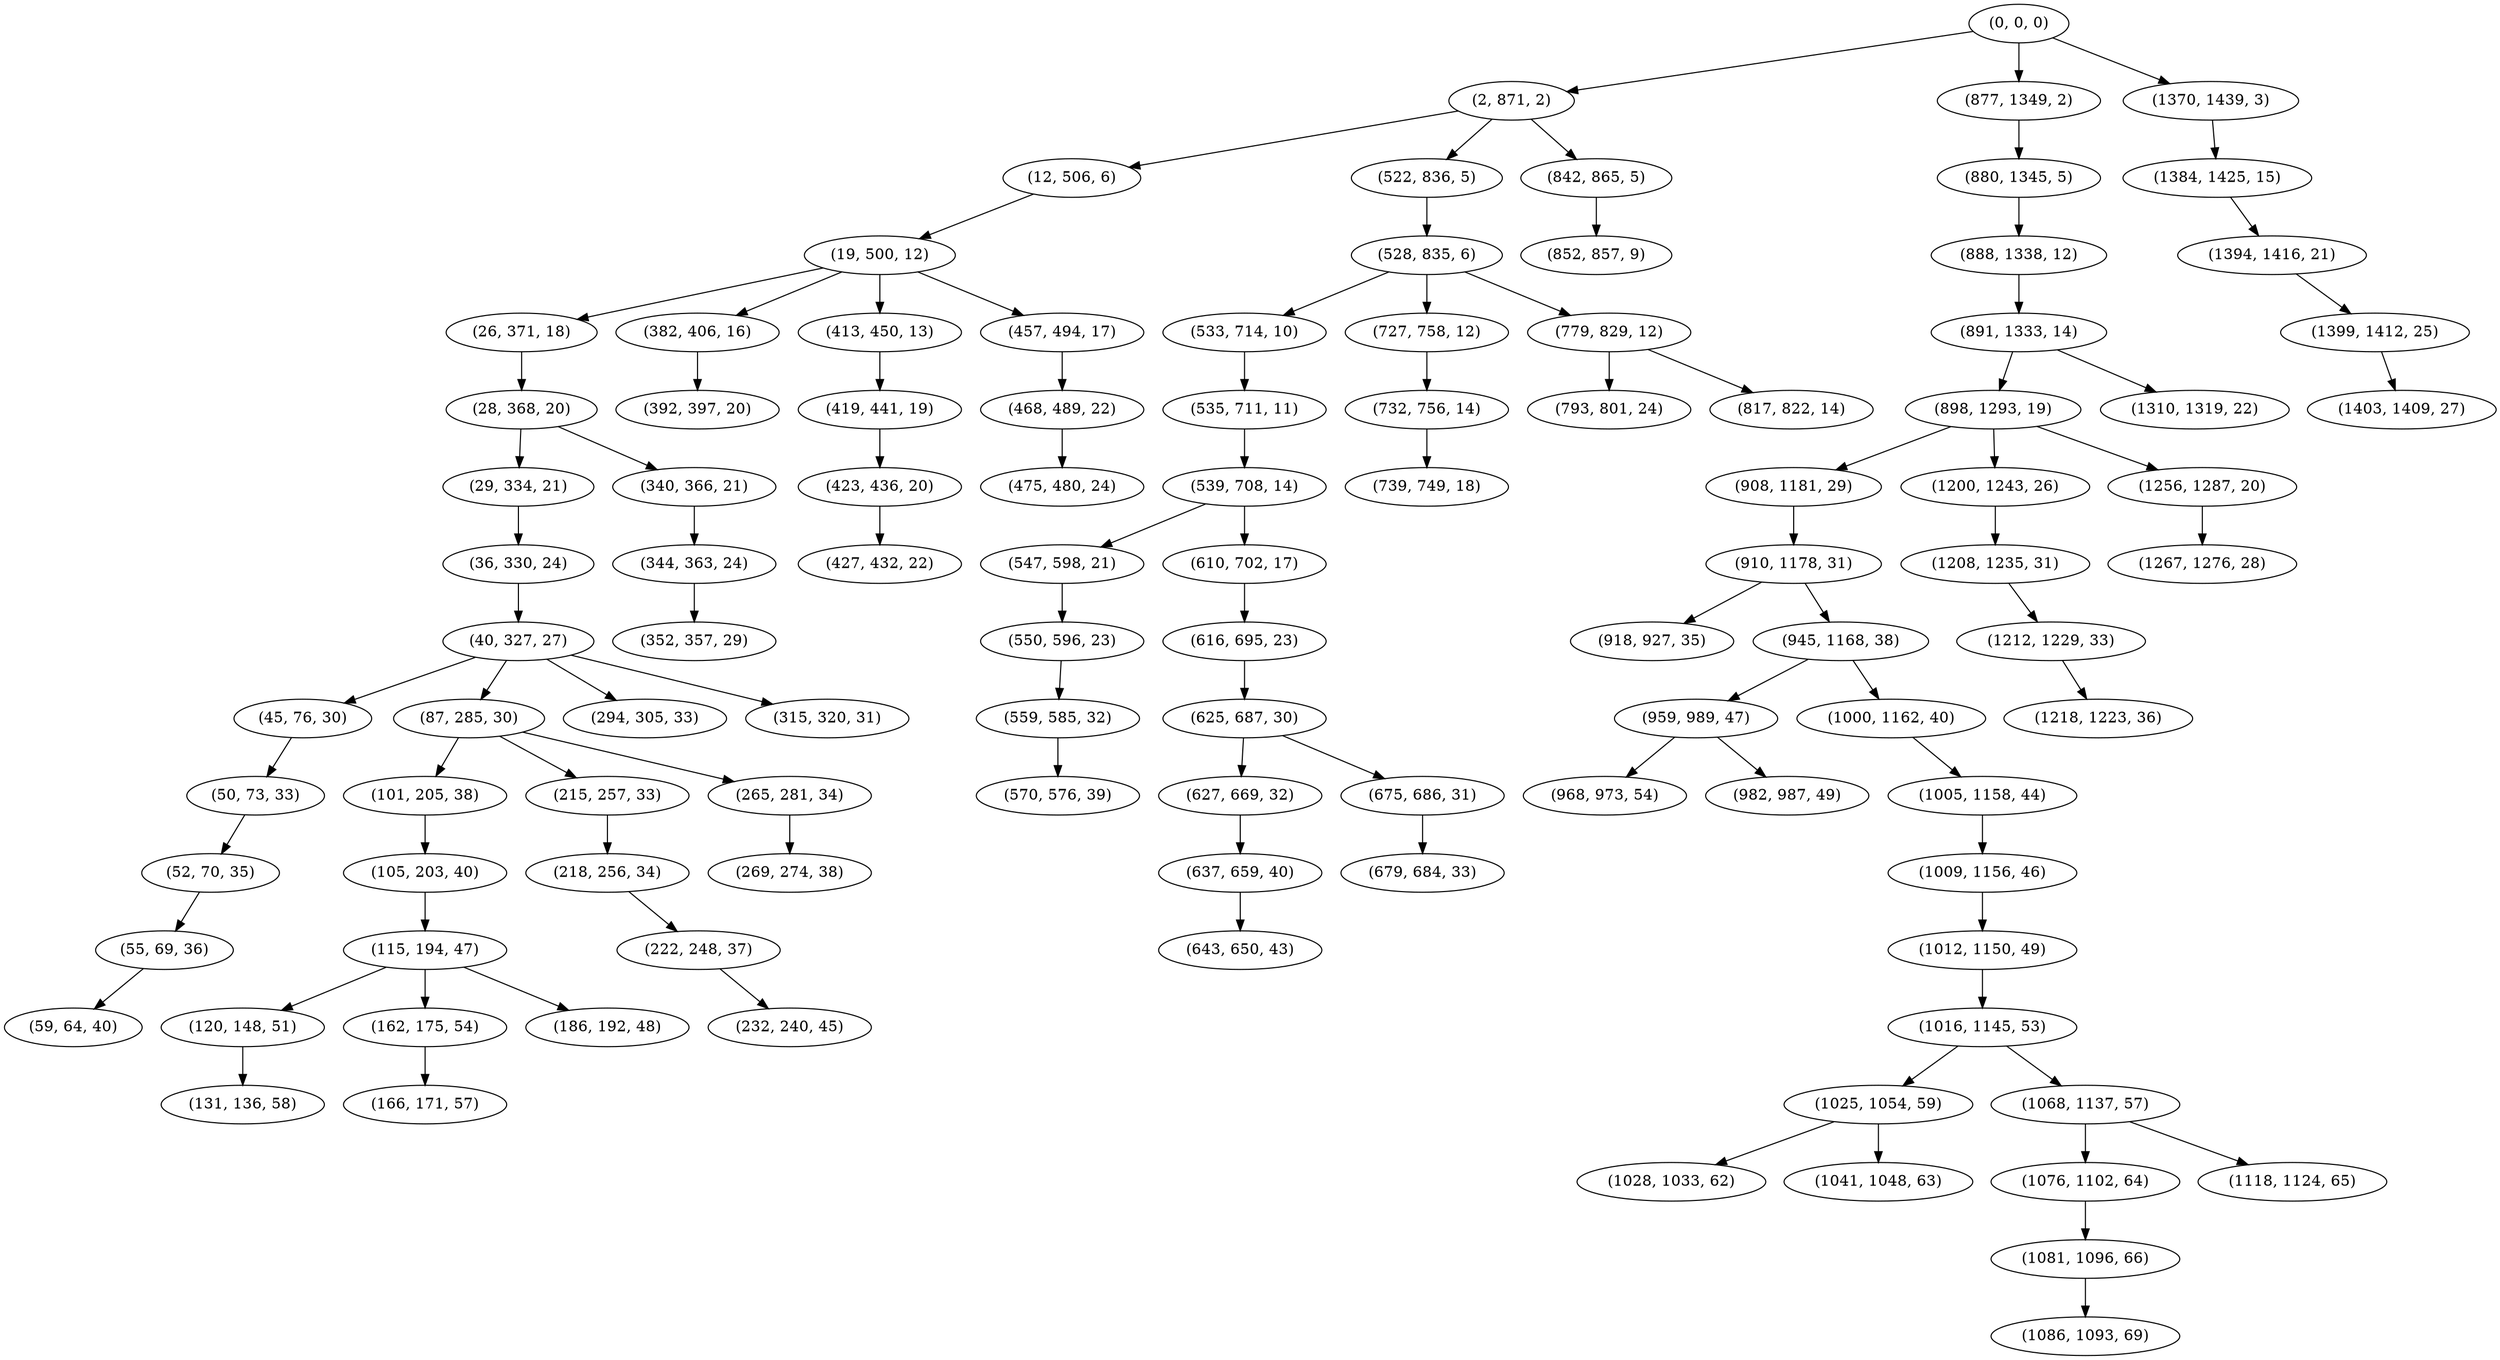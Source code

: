 digraph tree {
    "(0, 0, 0)";
    "(2, 871, 2)";
    "(12, 506, 6)";
    "(19, 500, 12)";
    "(26, 371, 18)";
    "(28, 368, 20)";
    "(29, 334, 21)";
    "(36, 330, 24)";
    "(40, 327, 27)";
    "(45, 76, 30)";
    "(50, 73, 33)";
    "(52, 70, 35)";
    "(55, 69, 36)";
    "(59, 64, 40)";
    "(87, 285, 30)";
    "(101, 205, 38)";
    "(105, 203, 40)";
    "(115, 194, 47)";
    "(120, 148, 51)";
    "(131, 136, 58)";
    "(162, 175, 54)";
    "(166, 171, 57)";
    "(186, 192, 48)";
    "(215, 257, 33)";
    "(218, 256, 34)";
    "(222, 248, 37)";
    "(232, 240, 45)";
    "(265, 281, 34)";
    "(269, 274, 38)";
    "(294, 305, 33)";
    "(315, 320, 31)";
    "(340, 366, 21)";
    "(344, 363, 24)";
    "(352, 357, 29)";
    "(382, 406, 16)";
    "(392, 397, 20)";
    "(413, 450, 13)";
    "(419, 441, 19)";
    "(423, 436, 20)";
    "(427, 432, 22)";
    "(457, 494, 17)";
    "(468, 489, 22)";
    "(475, 480, 24)";
    "(522, 836, 5)";
    "(528, 835, 6)";
    "(533, 714, 10)";
    "(535, 711, 11)";
    "(539, 708, 14)";
    "(547, 598, 21)";
    "(550, 596, 23)";
    "(559, 585, 32)";
    "(570, 576, 39)";
    "(610, 702, 17)";
    "(616, 695, 23)";
    "(625, 687, 30)";
    "(627, 669, 32)";
    "(637, 659, 40)";
    "(643, 650, 43)";
    "(675, 686, 31)";
    "(679, 684, 33)";
    "(727, 758, 12)";
    "(732, 756, 14)";
    "(739, 749, 18)";
    "(779, 829, 12)";
    "(793, 801, 24)";
    "(817, 822, 14)";
    "(842, 865, 5)";
    "(852, 857, 9)";
    "(877, 1349, 2)";
    "(880, 1345, 5)";
    "(888, 1338, 12)";
    "(891, 1333, 14)";
    "(898, 1293, 19)";
    "(908, 1181, 29)";
    "(910, 1178, 31)";
    "(918, 927, 35)";
    "(945, 1168, 38)";
    "(959, 989, 47)";
    "(968, 973, 54)";
    "(982, 987, 49)";
    "(1000, 1162, 40)";
    "(1005, 1158, 44)";
    "(1009, 1156, 46)";
    "(1012, 1150, 49)";
    "(1016, 1145, 53)";
    "(1025, 1054, 59)";
    "(1028, 1033, 62)";
    "(1041, 1048, 63)";
    "(1068, 1137, 57)";
    "(1076, 1102, 64)";
    "(1081, 1096, 66)";
    "(1086, 1093, 69)";
    "(1118, 1124, 65)";
    "(1200, 1243, 26)";
    "(1208, 1235, 31)";
    "(1212, 1229, 33)";
    "(1218, 1223, 36)";
    "(1256, 1287, 20)";
    "(1267, 1276, 28)";
    "(1310, 1319, 22)";
    "(1370, 1439, 3)";
    "(1384, 1425, 15)";
    "(1394, 1416, 21)";
    "(1399, 1412, 25)";
    "(1403, 1409, 27)";
    "(0, 0, 0)" -> "(2, 871, 2)";
    "(0, 0, 0)" -> "(877, 1349, 2)";
    "(0, 0, 0)" -> "(1370, 1439, 3)";
    "(2, 871, 2)" -> "(12, 506, 6)";
    "(2, 871, 2)" -> "(522, 836, 5)";
    "(2, 871, 2)" -> "(842, 865, 5)";
    "(12, 506, 6)" -> "(19, 500, 12)";
    "(19, 500, 12)" -> "(26, 371, 18)";
    "(19, 500, 12)" -> "(382, 406, 16)";
    "(19, 500, 12)" -> "(413, 450, 13)";
    "(19, 500, 12)" -> "(457, 494, 17)";
    "(26, 371, 18)" -> "(28, 368, 20)";
    "(28, 368, 20)" -> "(29, 334, 21)";
    "(28, 368, 20)" -> "(340, 366, 21)";
    "(29, 334, 21)" -> "(36, 330, 24)";
    "(36, 330, 24)" -> "(40, 327, 27)";
    "(40, 327, 27)" -> "(45, 76, 30)";
    "(40, 327, 27)" -> "(87, 285, 30)";
    "(40, 327, 27)" -> "(294, 305, 33)";
    "(40, 327, 27)" -> "(315, 320, 31)";
    "(45, 76, 30)" -> "(50, 73, 33)";
    "(50, 73, 33)" -> "(52, 70, 35)";
    "(52, 70, 35)" -> "(55, 69, 36)";
    "(55, 69, 36)" -> "(59, 64, 40)";
    "(87, 285, 30)" -> "(101, 205, 38)";
    "(87, 285, 30)" -> "(215, 257, 33)";
    "(87, 285, 30)" -> "(265, 281, 34)";
    "(101, 205, 38)" -> "(105, 203, 40)";
    "(105, 203, 40)" -> "(115, 194, 47)";
    "(115, 194, 47)" -> "(120, 148, 51)";
    "(115, 194, 47)" -> "(162, 175, 54)";
    "(115, 194, 47)" -> "(186, 192, 48)";
    "(120, 148, 51)" -> "(131, 136, 58)";
    "(162, 175, 54)" -> "(166, 171, 57)";
    "(215, 257, 33)" -> "(218, 256, 34)";
    "(218, 256, 34)" -> "(222, 248, 37)";
    "(222, 248, 37)" -> "(232, 240, 45)";
    "(265, 281, 34)" -> "(269, 274, 38)";
    "(340, 366, 21)" -> "(344, 363, 24)";
    "(344, 363, 24)" -> "(352, 357, 29)";
    "(382, 406, 16)" -> "(392, 397, 20)";
    "(413, 450, 13)" -> "(419, 441, 19)";
    "(419, 441, 19)" -> "(423, 436, 20)";
    "(423, 436, 20)" -> "(427, 432, 22)";
    "(457, 494, 17)" -> "(468, 489, 22)";
    "(468, 489, 22)" -> "(475, 480, 24)";
    "(522, 836, 5)" -> "(528, 835, 6)";
    "(528, 835, 6)" -> "(533, 714, 10)";
    "(528, 835, 6)" -> "(727, 758, 12)";
    "(528, 835, 6)" -> "(779, 829, 12)";
    "(533, 714, 10)" -> "(535, 711, 11)";
    "(535, 711, 11)" -> "(539, 708, 14)";
    "(539, 708, 14)" -> "(547, 598, 21)";
    "(539, 708, 14)" -> "(610, 702, 17)";
    "(547, 598, 21)" -> "(550, 596, 23)";
    "(550, 596, 23)" -> "(559, 585, 32)";
    "(559, 585, 32)" -> "(570, 576, 39)";
    "(610, 702, 17)" -> "(616, 695, 23)";
    "(616, 695, 23)" -> "(625, 687, 30)";
    "(625, 687, 30)" -> "(627, 669, 32)";
    "(625, 687, 30)" -> "(675, 686, 31)";
    "(627, 669, 32)" -> "(637, 659, 40)";
    "(637, 659, 40)" -> "(643, 650, 43)";
    "(675, 686, 31)" -> "(679, 684, 33)";
    "(727, 758, 12)" -> "(732, 756, 14)";
    "(732, 756, 14)" -> "(739, 749, 18)";
    "(779, 829, 12)" -> "(793, 801, 24)";
    "(779, 829, 12)" -> "(817, 822, 14)";
    "(842, 865, 5)" -> "(852, 857, 9)";
    "(877, 1349, 2)" -> "(880, 1345, 5)";
    "(880, 1345, 5)" -> "(888, 1338, 12)";
    "(888, 1338, 12)" -> "(891, 1333, 14)";
    "(891, 1333, 14)" -> "(898, 1293, 19)";
    "(891, 1333, 14)" -> "(1310, 1319, 22)";
    "(898, 1293, 19)" -> "(908, 1181, 29)";
    "(898, 1293, 19)" -> "(1200, 1243, 26)";
    "(898, 1293, 19)" -> "(1256, 1287, 20)";
    "(908, 1181, 29)" -> "(910, 1178, 31)";
    "(910, 1178, 31)" -> "(918, 927, 35)";
    "(910, 1178, 31)" -> "(945, 1168, 38)";
    "(945, 1168, 38)" -> "(959, 989, 47)";
    "(945, 1168, 38)" -> "(1000, 1162, 40)";
    "(959, 989, 47)" -> "(968, 973, 54)";
    "(959, 989, 47)" -> "(982, 987, 49)";
    "(1000, 1162, 40)" -> "(1005, 1158, 44)";
    "(1005, 1158, 44)" -> "(1009, 1156, 46)";
    "(1009, 1156, 46)" -> "(1012, 1150, 49)";
    "(1012, 1150, 49)" -> "(1016, 1145, 53)";
    "(1016, 1145, 53)" -> "(1025, 1054, 59)";
    "(1016, 1145, 53)" -> "(1068, 1137, 57)";
    "(1025, 1054, 59)" -> "(1028, 1033, 62)";
    "(1025, 1054, 59)" -> "(1041, 1048, 63)";
    "(1068, 1137, 57)" -> "(1076, 1102, 64)";
    "(1068, 1137, 57)" -> "(1118, 1124, 65)";
    "(1076, 1102, 64)" -> "(1081, 1096, 66)";
    "(1081, 1096, 66)" -> "(1086, 1093, 69)";
    "(1200, 1243, 26)" -> "(1208, 1235, 31)";
    "(1208, 1235, 31)" -> "(1212, 1229, 33)";
    "(1212, 1229, 33)" -> "(1218, 1223, 36)";
    "(1256, 1287, 20)" -> "(1267, 1276, 28)";
    "(1370, 1439, 3)" -> "(1384, 1425, 15)";
    "(1384, 1425, 15)" -> "(1394, 1416, 21)";
    "(1394, 1416, 21)" -> "(1399, 1412, 25)";
    "(1399, 1412, 25)" -> "(1403, 1409, 27)";
}
